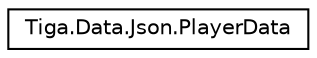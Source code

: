 digraph "그래픽컬한 클래스 계통도"
{
 // LATEX_PDF_SIZE
  edge [fontname="Helvetica",fontsize="10",labelfontname="Helvetica",labelfontsize="10"];
  node [fontname="Helvetica",fontsize="10",shape=record];
  rankdir="LR";
  Node0 [label="Tiga.Data.Json.PlayerData",height=0.2,width=0.4,color="black", fillcolor="white", style="filled",URL="$class_tiga_1_1_data_1_1_json_1_1_player_data.html",tooltip=" "];
}

